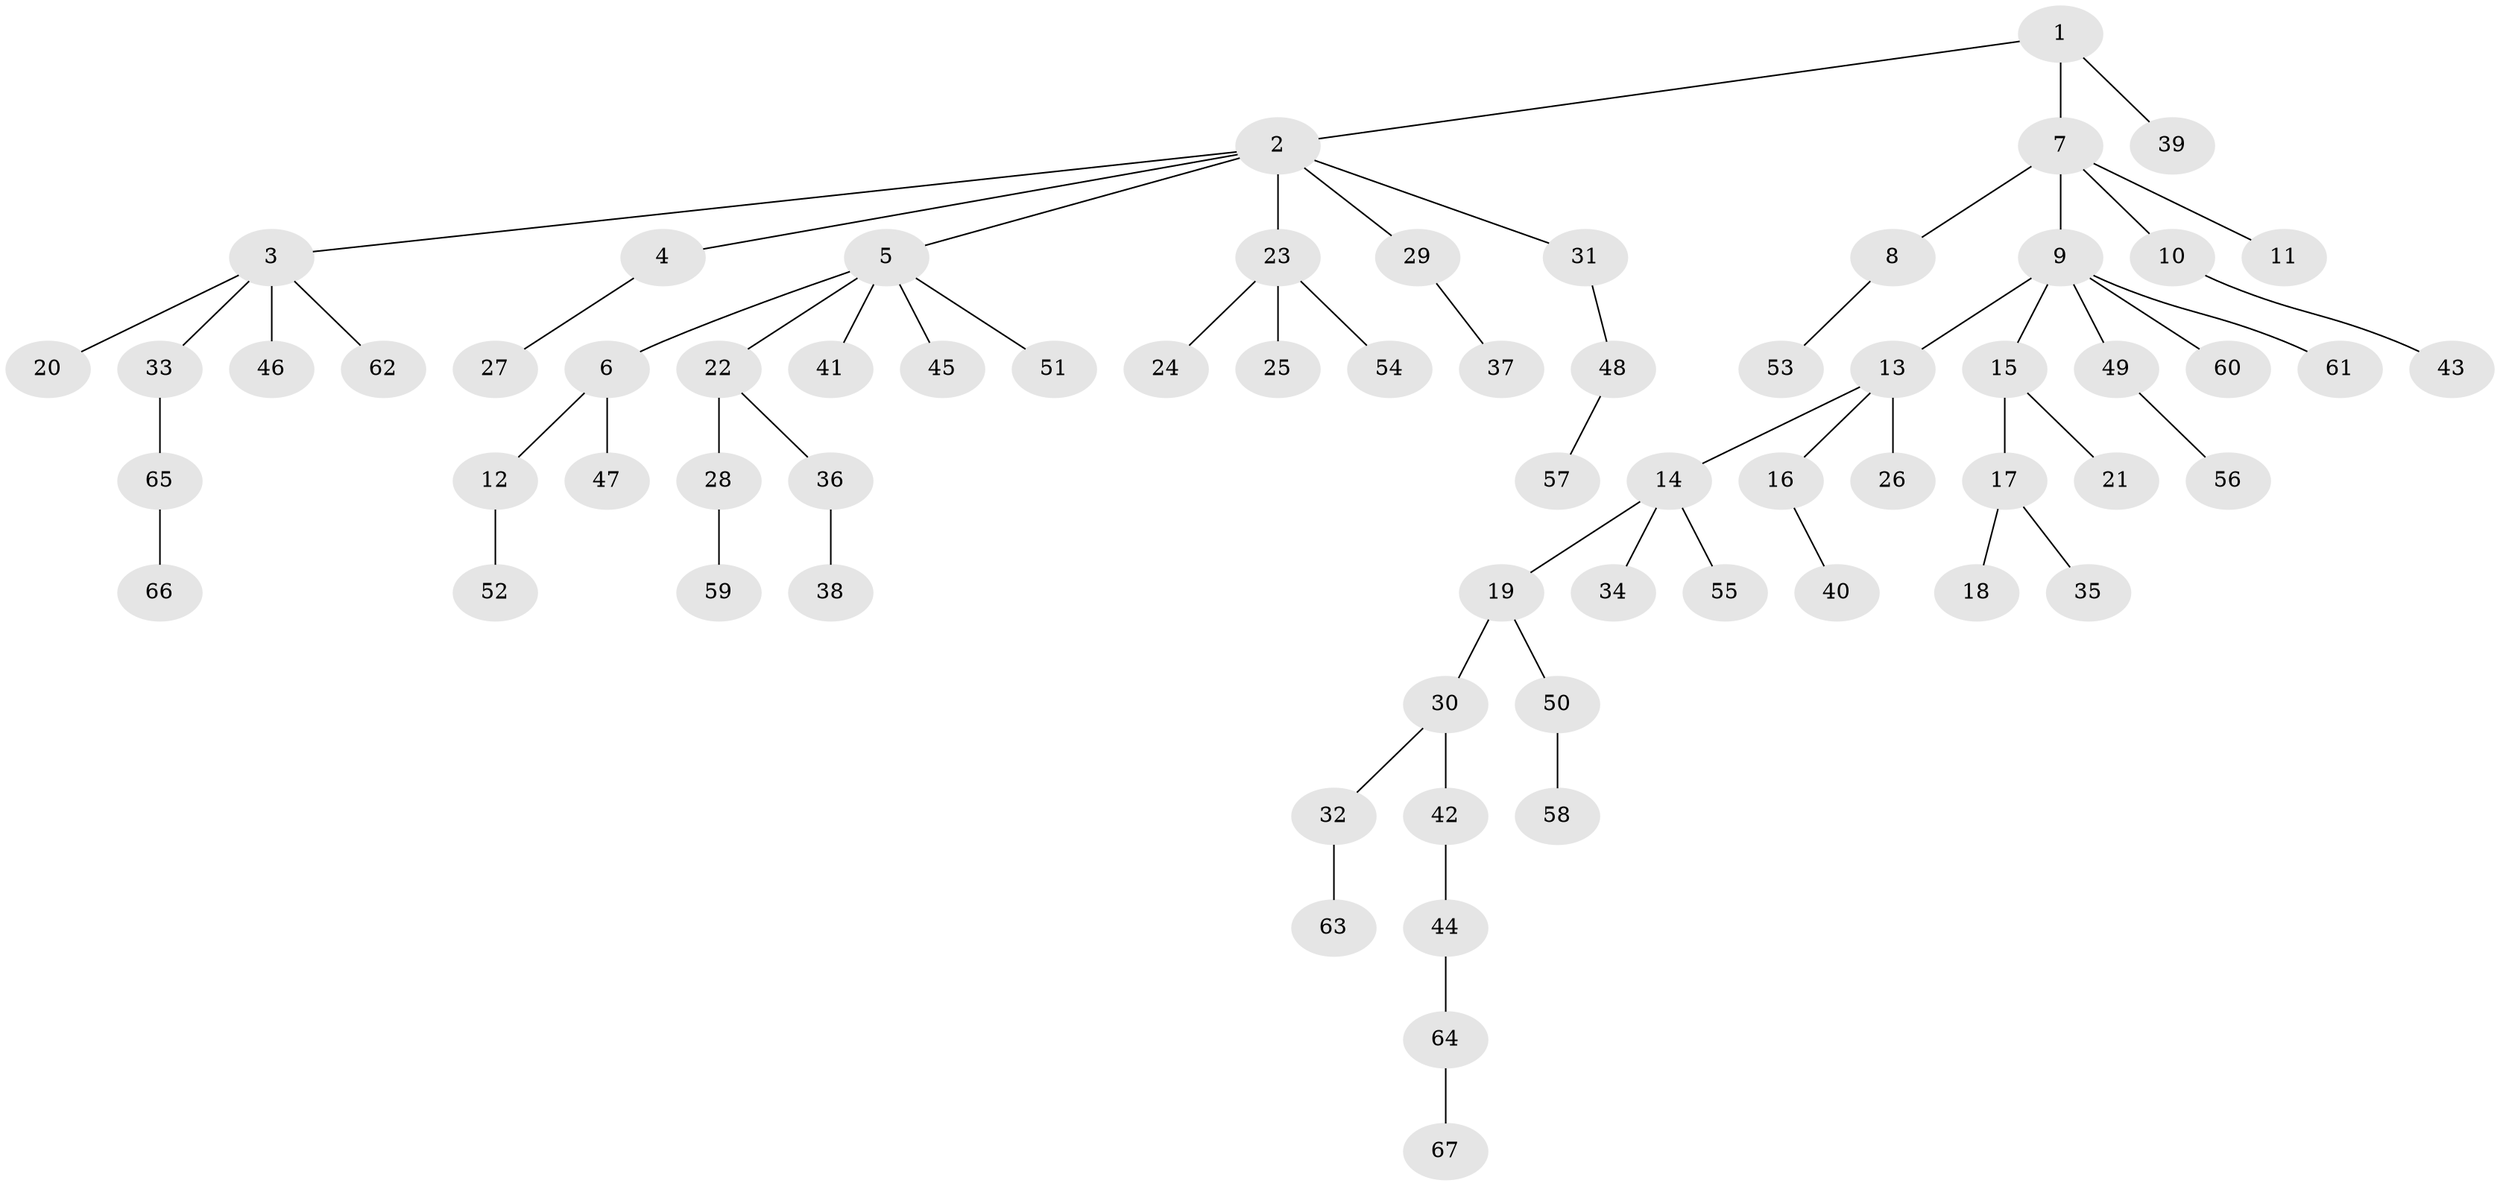 // coarse degree distribution, {2: 0.08888888888888889, 7: 0.044444444444444446, 5: 0.022222222222222223, 3: 0.13333333333333333, 4: 0.044444444444444446, 1: 0.6444444444444445, 6: 0.022222222222222223}
// Generated by graph-tools (version 1.1) at 2025/42/03/06/25 10:42:04]
// undirected, 67 vertices, 66 edges
graph export_dot {
graph [start="1"]
  node [color=gray90,style=filled];
  1;
  2;
  3;
  4;
  5;
  6;
  7;
  8;
  9;
  10;
  11;
  12;
  13;
  14;
  15;
  16;
  17;
  18;
  19;
  20;
  21;
  22;
  23;
  24;
  25;
  26;
  27;
  28;
  29;
  30;
  31;
  32;
  33;
  34;
  35;
  36;
  37;
  38;
  39;
  40;
  41;
  42;
  43;
  44;
  45;
  46;
  47;
  48;
  49;
  50;
  51;
  52;
  53;
  54;
  55;
  56;
  57;
  58;
  59;
  60;
  61;
  62;
  63;
  64;
  65;
  66;
  67;
  1 -- 2;
  1 -- 7;
  1 -- 39;
  2 -- 3;
  2 -- 4;
  2 -- 5;
  2 -- 23;
  2 -- 29;
  2 -- 31;
  3 -- 20;
  3 -- 33;
  3 -- 46;
  3 -- 62;
  4 -- 27;
  5 -- 6;
  5 -- 22;
  5 -- 41;
  5 -- 45;
  5 -- 51;
  6 -- 12;
  6 -- 47;
  7 -- 8;
  7 -- 9;
  7 -- 10;
  7 -- 11;
  8 -- 53;
  9 -- 13;
  9 -- 15;
  9 -- 49;
  9 -- 60;
  9 -- 61;
  10 -- 43;
  12 -- 52;
  13 -- 14;
  13 -- 16;
  13 -- 26;
  14 -- 19;
  14 -- 34;
  14 -- 55;
  15 -- 17;
  15 -- 21;
  16 -- 40;
  17 -- 18;
  17 -- 35;
  19 -- 30;
  19 -- 50;
  22 -- 28;
  22 -- 36;
  23 -- 24;
  23 -- 25;
  23 -- 54;
  28 -- 59;
  29 -- 37;
  30 -- 32;
  30 -- 42;
  31 -- 48;
  32 -- 63;
  33 -- 65;
  36 -- 38;
  42 -- 44;
  44 -- 64;
  48 -- 57;
  49 -- 56;
  50 -- 58;
  64 -- 67;
  65 -- 66;
}
